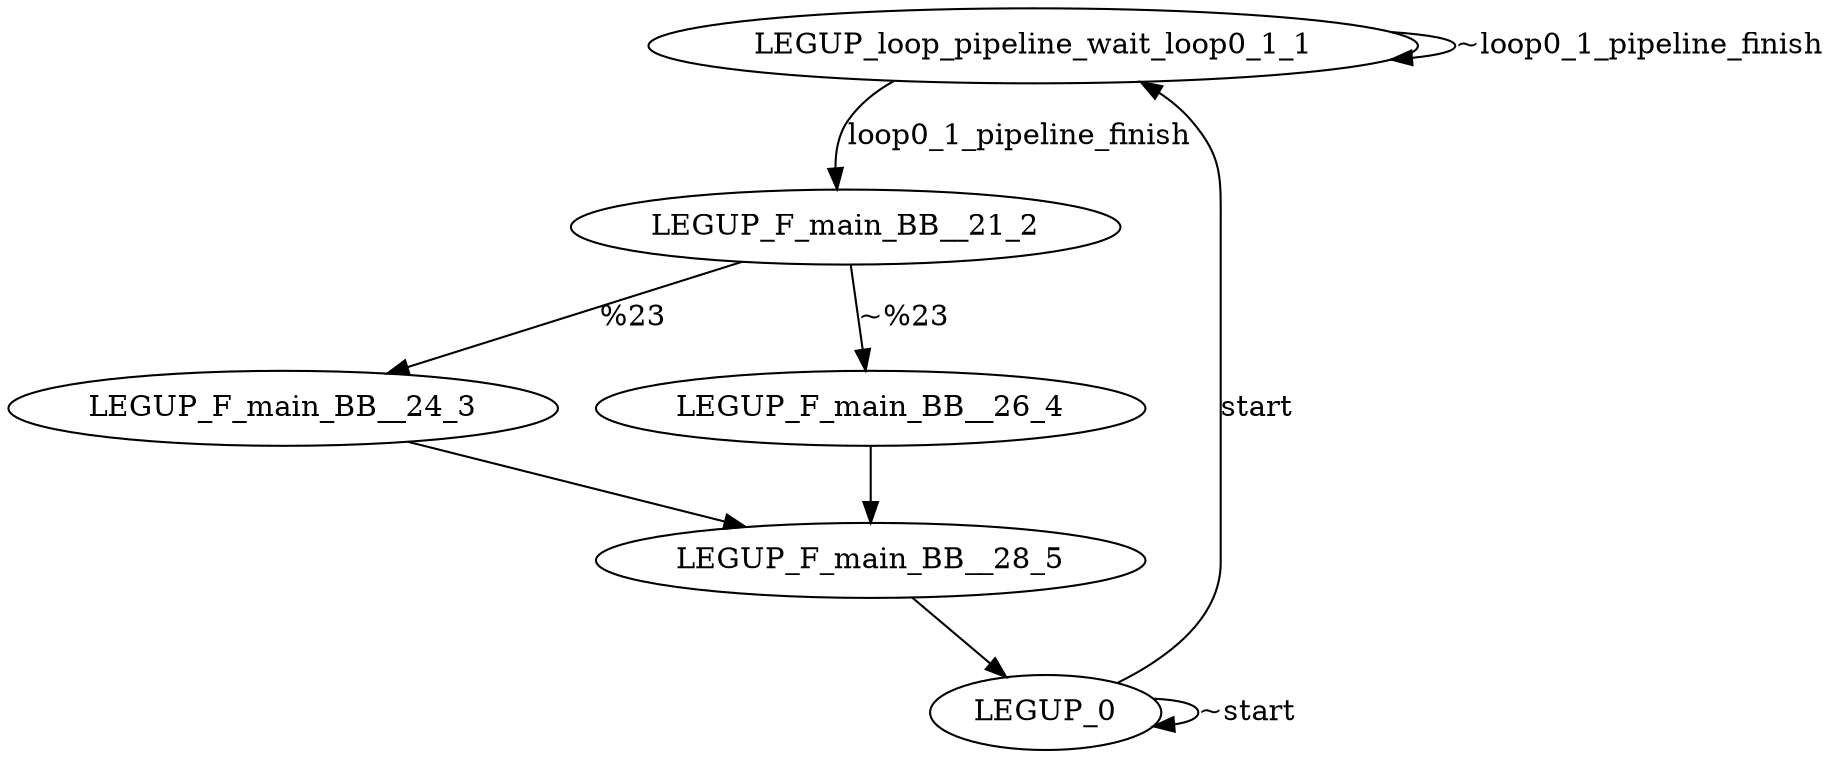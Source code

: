 digraph {
Node0x3182100[label="LEGUP_loop_pipeline_wait_loop0_1_1"];
Node0x31b7580[label="LEGUP_0"];
Node0x31b7580 -> Node0x3182100[label="start"];
Node0x31b7580 -> Node0x31b7580[label="~start"];
Node0x3182250[label="LEGUP_F_main_BB__21_2"];
Node0x3182100 -> Node0x3182250[label="loop0_1_pipeline_finish"];
Node0x3182100 -> Node0x3182100[label="~loop0_1_pipeline_finish"];
Node0x31823a0[label="LEGUP_F_main_BB__24_3"];
Node0x3182250 -> Node0x31823a0[label="%23"];
Node0x31824f0[label="LEGUP_F_main_BB__26_4"];
Node0x3182250 -> Node0x31824f0[label="~%23"];
Node0x3182640[label="LEGUP_F_main_BB__28_5"];
Node0x31823a0 -> Node0x3182640;
Node0x31824f0 -> Node0x3182640;
Node0x3182640 -> Node0x31b7580;
}
